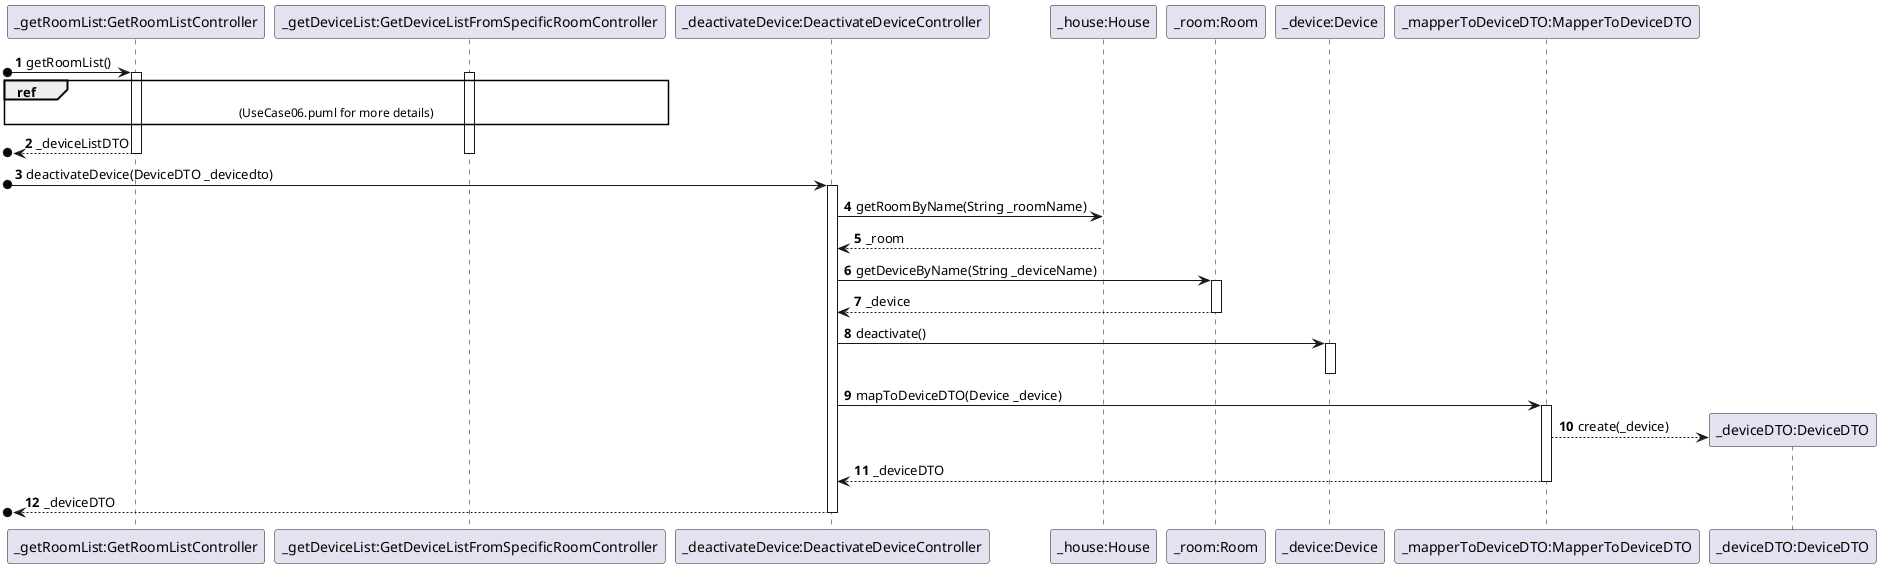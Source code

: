 @startuml
'https://plantuml.com/sequence-diagram

autonumber

participant "_getRoomList:GetRoomListController" as C1
participant "_getDeviceList:GetDeviceListFromSpecificRoomController" as C2
participant "_deactivateDevice:DeactivateDeviceController" as C3
participant "_house:House" as H
participant "_room:Room" as R
participant "_device:Device" as D
participant "_mapperToDeviceDTO:MapperToDeviceDTO" as M1
participant "_deviceDTO:DeviceDTO" as D2

[o->C1: getRoomList()
activate C1
activate C2
ref over C1,C2 : (UseCase06.puml for more details)
[o<--C1: _deviceListDTO
deactivate C2
deactivate C1

[o->C3: deactivateDevice(DeviceDTO _devicedto)
activate C3
C3->H: getRoomByName(String _roomName)
H-->C3: _room
deactivate H
C3->R: getDeviceByName(String _deviceName)
activate R
R-->C3: _device
deactivate R
C3->D: deactivate()
activate D
deactivate D
C3->M1: mapToDeviceDTO(Device _device)
activate M1
M1-->D2**: create(_device)
M1-->C3: _deviceDTO
deactivate M1
[o<--C3: _deviceDTO
deactivate C3

@enduml